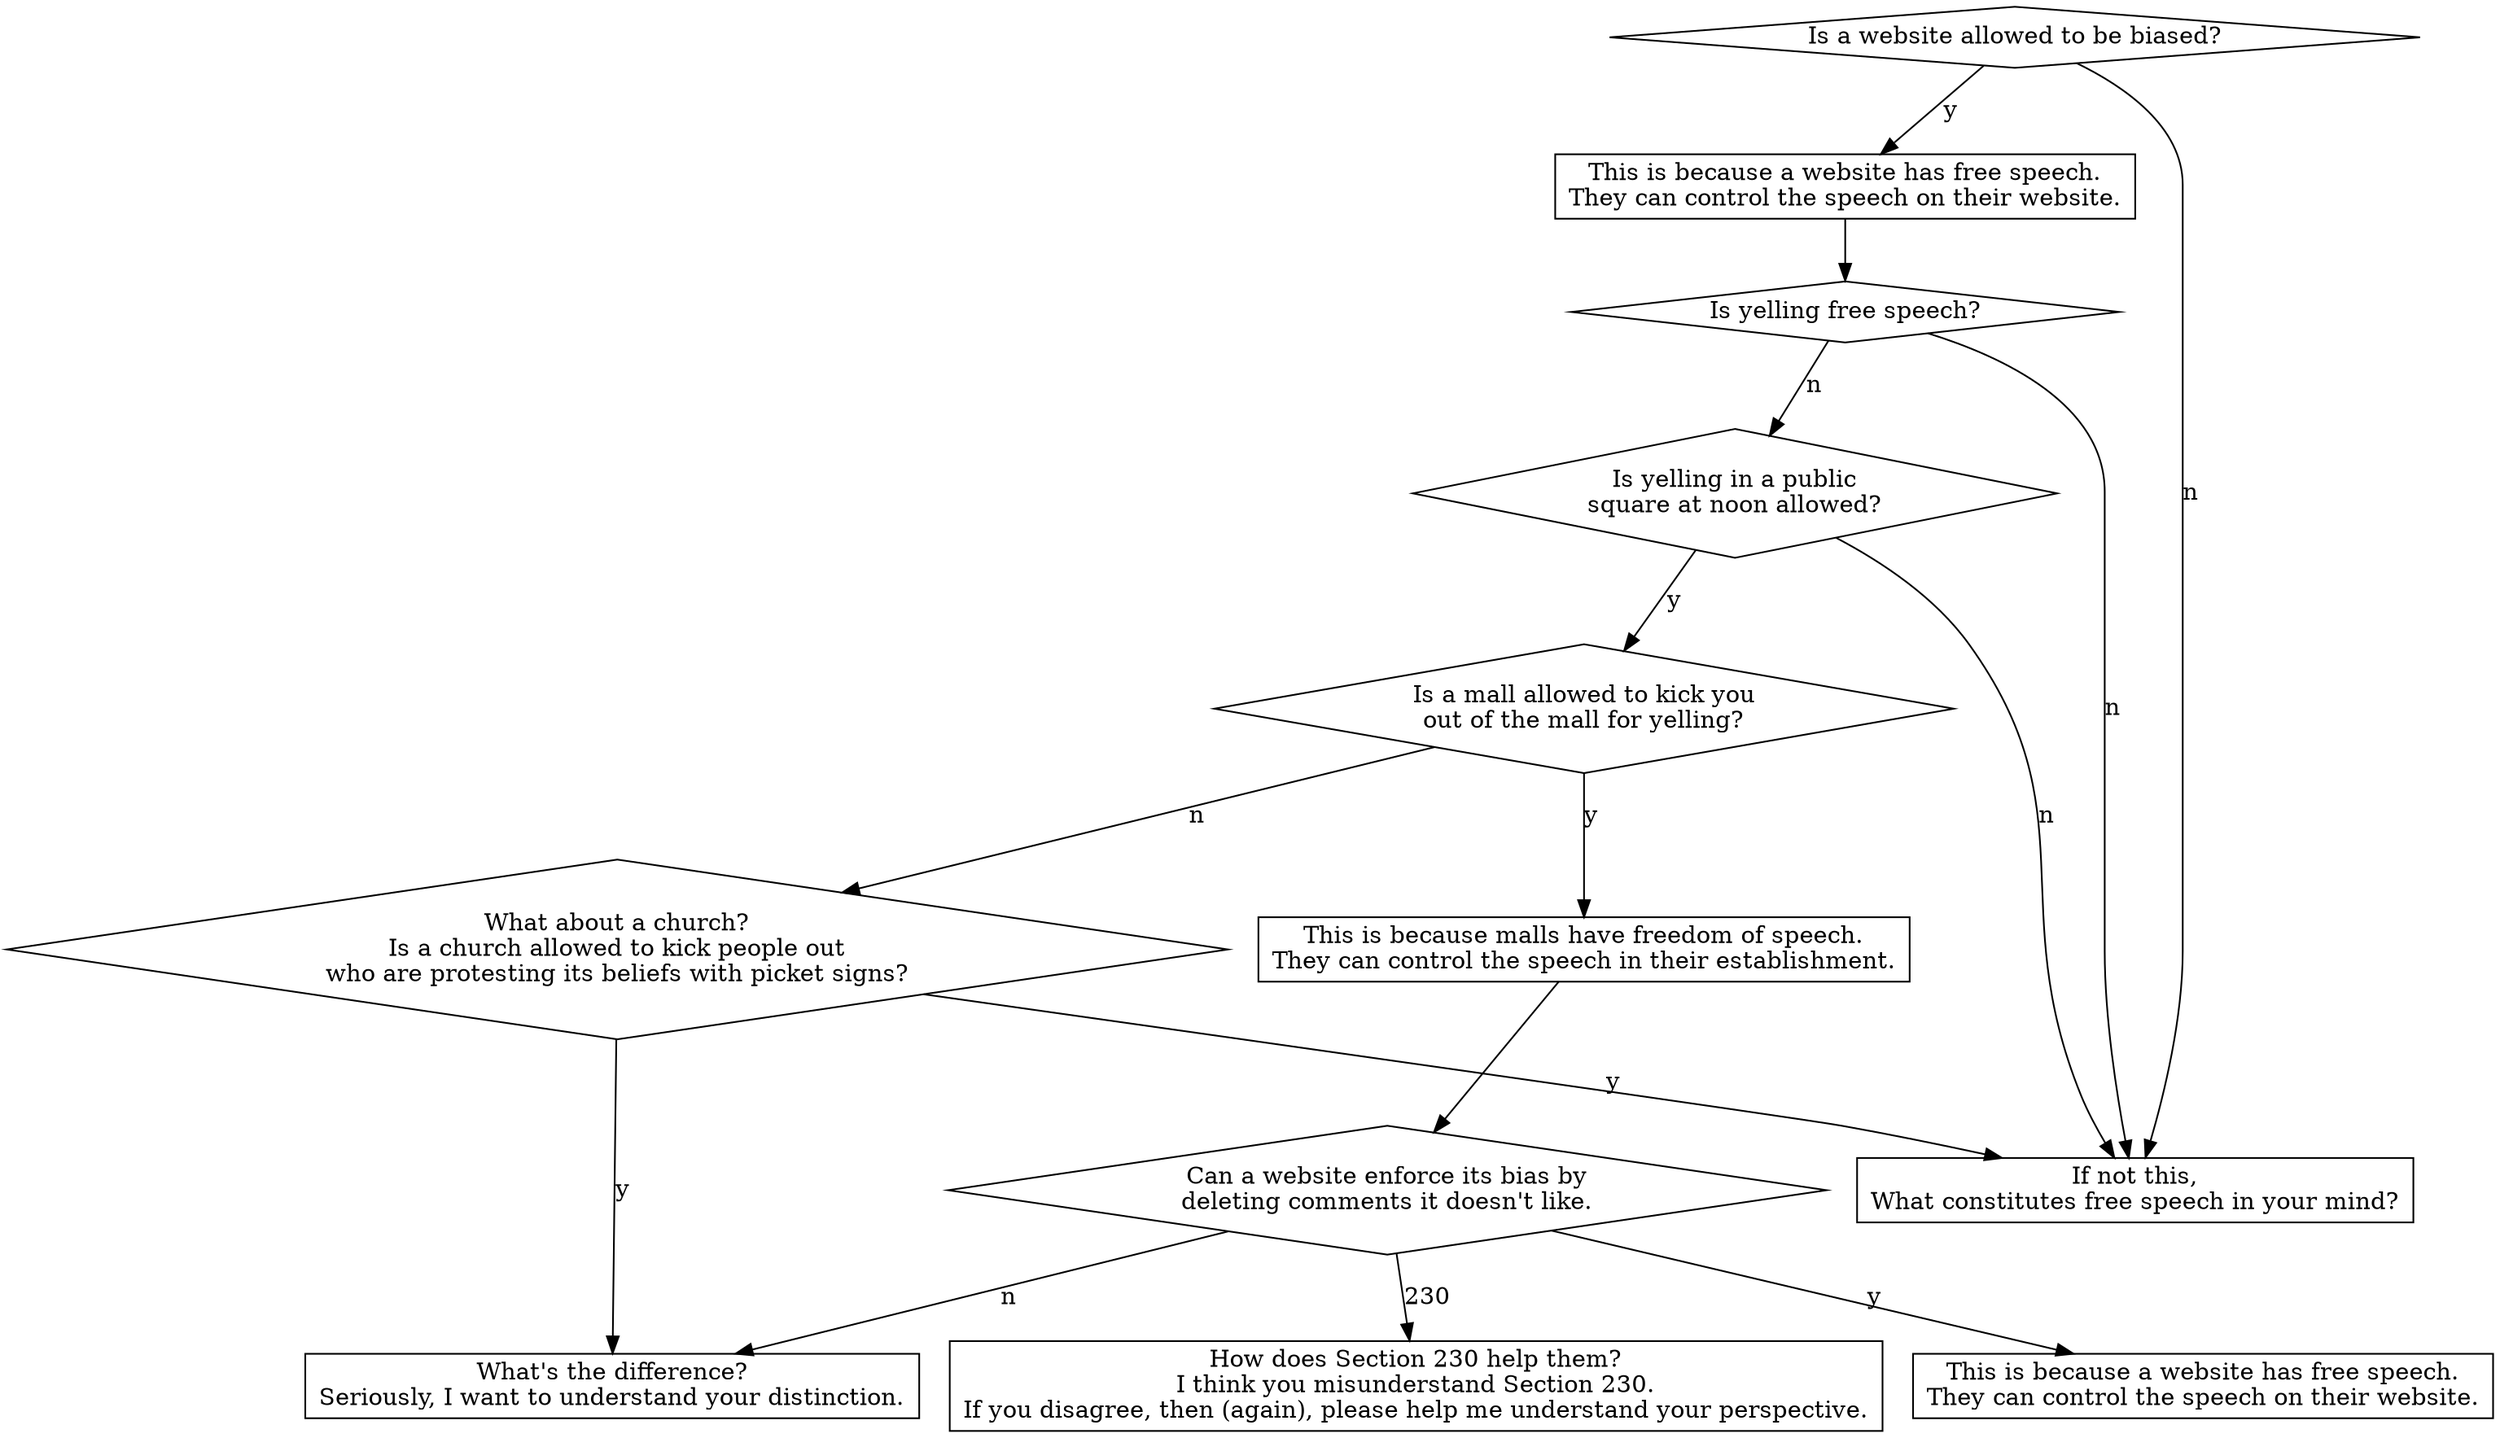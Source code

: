digraph speech {
  node [shape=diamond]
  websiteBias [label="Is a website allowed to be biased?"]
  websiteBias -> websiteSpeech1 [label="y"]
  websiteSpeech1,websiteSpeech2 [label="This is because a website has free speech.\nThey can control the speech on their website." shape="rectangle"]
  websiteSpeech1 -> yell
  yell [label="Is yelling free speech?"]
  yell -> square [label="n"]
  square [label="Is yelling in a public\nsquare at noon allowed?"]
  square -> mall [label="y"]
  mall [label="Is a mall allowed to kick you\nout of the mall for yelling?"]
  mall -> mallSpeech [label="y"]
  mallSpeech [label="This is because malls have freedom of speech.\nThey can control the speech in their establishment." shape=rectangle]
  mallSpeech -> websiteEnforce

  websiteEnforce [label="Can a website enforce its bias by\ndeleting comments it doesn't like."]
  websiteEnforce -> websiteSpeech2 [label="y"]
  websiteEnforce -> difference [label="n"]


  mall -> church [label="n"]
  church [label="What about a church?\nIs a church allowed to kick people out\nwho are protesting its beliefs with picket signs?"]
  church -> difference [label="y"]
  church -> whatIsFreeSpeech [label="y"]
  difference [label="What's the difference?\nSeriously, I want to understand your distinction." shape="rectangle" href="https://blog.mckaysalisbury.com/2021/01/freedom-of-speech.html"]

  websiteBias, yell, square -> whatIsFreeSpeech [label="n"]
  whatIsFreeSpeech [label="If not this,\nWhat constitutes free speech in your mind?" shape=rectangle]
  
  websiteEnforce -> 230 [label="230"]
  230 [label="How does Section 230 help them?\nI think you misunderstand Section 230.\nIf you disagree, then (again), please help me understand your perspective." shape=rectangle href="https://www.techdirt.com/articles/20200531/23325444617/hello-youve-been-referred-here-because-youre-wrong-about-section-230-communications-decency-act.shtml"]



  # home [label="Am I able to control the content that enters my home?"]

}
